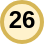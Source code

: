 <mxfile version="14.6.13" type="device"><diagram id="xUO_SCuT_OQTZrWezEZy" name="Seite-1"><mxGraphModel dx="34" dy="30" grid="1" gridSize="10" guides="1" tooltips="1" connect="1" arrows="1" fold="1" page="1" pageScale="1" pageWidth="827" pageHeight="1169" math="0" shadow="0"><root><mxCell id="0"/><mxCell id="1" parent="0"/><mxCell id="pkAKo3gKh9rEHT0opJPP-1" value="" style="group;fontStyle=1" parent="1" vertex="1" connectable="0"><mxGeometry x="40" y="39" width="20" height="21" as="geometry"/></mxCell><mxCell id="pkAKo3gKh9rEHT0opJPP-2" value="" style="ellipse;whiteSpace=wrap;html=1;aspect=fixed;fillColor=#fff2cc;strokeColor=#d6b656;strokeWidth=2;fontStyle=1" parent="pkAKo3gKh9rEHT0opJPP-1" vertex="1"><mxGeometry y="1" width="20" height="20" as="geometry"/></mxCell><mxCell id="pkAKo3gKh9rEHT0opJPP-3" value="26" style="text;html=1;strokeColor=none;fillColor=none;align=center;verticalAlign=middle;whiteSpace=wrap;rounded=0;fontStyle=1" parent="pkAKo3gKh9rEHT0opJPP-1" vertex="1"><mxGeometry width="20" height="20" as="geometry"/></mxCell></root></mxGraphModel></diagram></mxfile>